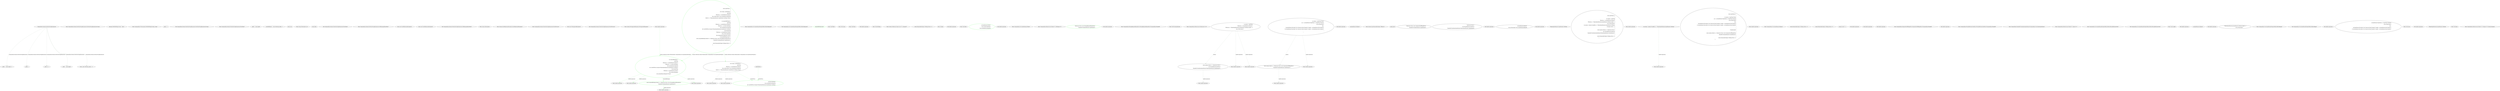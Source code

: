 digraph  {
n28 [label="CommandLine.Internal.OneCharStringEnumerator", span=""];
n0 [cluster="CommandLine.Internal.OneCharStringEnumerator.OneCharStringEnumerator(string)", label="Entry CommandLine.Internal.OneCharStringEnumerator.OneCharStringEnumerator(string)", span="37-37"];
n1 [cluster="CommandLine.Internal.OneCharStringEnumerator.OneCharStringEnumerator(string)", label="Assumes.NotNullOrEmpty(value, ''value'')", span="39-39"];
n5 [cluster="CommandLine.Utils.Assumes.NotNullOrEmpty(string, string)", label="Entry CommandLine.Utils.Assumes.NotNullOrEmpty(string, string)", span="54-54"];
n3 [cluster="CommandLine.Internal.OneCharStringEnumerator.OneCharStringEnumerator(string)", label="_index = -1", span="41-41"];
n4 [cluster="CommandLine.Internal.OneCharStringEnumerator.OneCharStringEnumerator(string)", label="Exit CommandLine.Internal.OneCharStringEnumerator.OneCharStringEnumerator(string)", span="37-37"];
n6 [cluster="CommandLine.Internal.OneCharStringEnumerator.MoveNext()", label="Entry CommandLine.Internal.OneCharStringEnumerator.MoveNext()", span="75-75"];
n7 [cluster="CommandLine.Internal.OneCharStringEnumerator.MoveNext()", label="_index < (_data.Length - 1)", span="77-77"];
n8 [cluster="CommandLine.Internal.OneCharStringEnumerator.MoveNext()", label="_index++", span="79-79"];
n11 [cluster="CommandLine.Internal.OneCharStringEnumerator.MoveNext()", label="_index = _data.Length", span="83-83"];
n9 [cluster="CommandLine.Internal.OneCharStringEnumerator.MoveNext()", label="_currentElement = _data.Substring(_index, 1)", span="80-80"];
n10 [cluster="CommandLine.Internal.OneCharStringEnumerator.MoveNext()", label="return true;", span="81-81"];
n14 [cluster="string.Substring(int, int)", label="Entry string.Substring(int, int)", span="0-0"];
n12 [cluster="CommandLine.Internal.OneCharStringEnumerator.MoveNext()", label="return false;", span="84-84"];
n13 [cluster="CommandLine.Internal.OneCharStringEnumerator.MoveNext()", label="Exit CommandLine.Internal.OneCharStringEnumerator.MoveNext()", span="75-75"];
n15 [cluster="CommandLine.Internal.OneCharStringEnumerator.GetRemainingFromNext()", label="Entry CommandLine.Internal.OneCharStringEnumerator.GetRemainingFromNext()", span="87-87"];
n16 [cluster="CommandLine.Internal.OneCharStringEnumerator.GetRemainingFromNext()", label="_index == -1", span="89-89"];
n17 [cluster="CommandLine.Internal.OneCharStringEnumerator.GetRemainingFromNext()", label="throw new InvalidOperationException();", span="89-89"];
n18 [cluster="CommandLine.Internal.OneCharStringEnumerator.GetRemainingFromNext()", label="_index > _data.Length", span="90-90"];
n19 [cluster="CommandLine.Internal.OneCharStringEnumerator.GetRemainingFromNext()", label="throw new InvalidOperationException();", span="90-90"];
n20 [cluster="CommandLine.Internal.OneCharStringEnumerator.GetRemainingFromNext()", label="return _data.Substring(_index + 1);", span="91-91"];
n21 [cluster="CommandLine.Internal.OneCharStringEnumerator.GetRemainingFromNext()", label="Exit CommandLine.Internal.OneCharStringEnumerator.GetRemainingFromNext()", span="87-87"];
n23 [cluster="string.Substring(int)", label="Entry string.Substring(int)", span="0-0"];
n22 [cluster="System.InvalidOperationException.InvalidOperationException()", label="Entry System.InvalidOperationException.InvalidOperationException()", span="0-0"];
n24 [cluster="CommandLine.Internal.OneCharStringEnumerator.MovePrevious()", label="Entry CommandLine.Internal.OneCharStringEnumerator.MovePrevious()", span="94-94"];
n25 [cluster="CommandLine.Internal.OneCharStringEnumerator.MovePrevious()", label="throw new NotSupportedException();", span="94-94"];
n26 [cluster="CommandLine.Internal.OneCharStringEnumerator.MovePrevious()", label="Exit CommandLine.Internal.OneCharStringEnumerator.MovePrevious()", span="94-94"];
n27 [cluster="System.NotSupportedException.NotSupportedException()", label="Entry System.NotSupportedException.NotSupportedException()", span="0-0"];
d33 [cluster="CommandLine.Core.SpecificationPropertyRules.EnforceRequired()", color=green, community=0, label="return specProps =>\r\n            {\r\n                List<string> setsWithTrue =\r\n                    specProps\r\n                        .Where(sp => sp.Specification.IsOption()\r\n                            && sp.Value.IsJust() && sp.Specification.Required)\r\n                        .Select(s => ((OptionSpecification)s.Specification).SetName).ToList();\r\n                \r\n                var requiredButEmpty =\r\n                    specProps\r\n                        .Where(sp => sp.Specification.IsOption())\r\n                        .Where(sp => sp.Value.IsNothing()\r\n                            && sp.Specification.Required\r\n                            && !setsWithTrue.Contains(((OptionSpecification)sp.Specification).SetName))\r\n                    .Concat(specProps\r\n                        .Where(sp => sp.Specification.IsValue()\r\n                            && sp.Value.IsNothing()\r\n                            && sp.Specification.Required)).ToList();\r\n                    if (requiredButEmpty.Any()) {\r\n                        return requiredButEmpty.Select(s => Maybe.Just<Error>(new MissingRequiredOptionError(\r\n                            NameInfo.FromSpecification(s.Specification))));\r\n                    }\r\n                    return Enumerable.Empty<Nothing<Error>>();\r\n                };", prediction=0, span="39-62"];
d32 [cluster="CommandLine.Core.SpecificationPropertyRules.EnforceRequired()", label="Entry CommandLine.Core.SpecificationPropertyRules.EnforceRequired()", span="37-37"];
d34 [cluster="CommandLine.Core.SpecificationPropertyRules.EnforceRequired()", label="Exit CommandLine.Core.SpecificationPropertyRules.EnforceRequired()", span="37-37"];
d36 [cluster="lambda expression", label="List<string> setsWithTrue =\r\n                    specProps\r\n                        .Where(sp => sp.Specification.IsOption()\r\n                            && sp.Value.IsJust() && sp.Specification.Required)\r\n                        .Select(s => ((OptionSpecification)s.Specification).SetName).ToList()", span="41-45"];
d37 [cluster="lambda expression", color=green, community=0, label="var requiredButEmpty =\r\n                    specProps\r\n                        .Where(sp => sp.Specification.IsOption())\r\n                        .Where(sp => sp.Value.IsNothing()\r\n                            && sp.Specification.Required\r\n                            && !setsWithTrue.Contains(((OptionSpecification)sp.Specification).SetName))\r\n                    .Concat(specProps\r\n                        .Where(sp => sp.Specification.IsValue()\r\n                            && sp.Value.IsNothing()\r\n                            && sp.Specification.Required)).ToList()", prediction=0, span="47-56"];
d35 [cluster="lambda expression", label="Entry lambda expression", span="39-62"];
d38 [cluster="lambda expression", color=green, community=0, label="requiredButEmpty.Any()", prediction=2, span="57-57"];
d10 [cluster="Unk.Where", label="Entry Unk.Where", span=""];
d43 [cluster="Unk.Concat", label="Entry Unk.Concat", span=""];
d42 [cluster="Unk.ToList", label="Entry Unk.ToList", span=""];
d52 [cluster="lambda expression", label="Entry lambda expression", span="49-49"];
d55 [cluster="lambda expression", label="Entry lambda expression", span="50-52"];
d60 [cluster="lambda expression", label="Entry lambda expression", span="54-56"];
d39 [cluster="lambda expression", color=green, community=0, label="return requiredButEmpty.Select(s => Maybe.Just<Error>(new MissingRequiredOptionError(\r\n                            NameInfo.FromSpecification(s.Specification))));", prediction=0, span="58-59"];
d56 [cluster="lambda expression", color=green, community=0, label="sp.Value.IsNothing()\r\n                            && sp.Specification.Required\r\n                            && !setsWithTrue.Contains(((OptionSpecification)sp.Specification).SetName)", prediction=4, span="50-52"];
d87 [label=setsWithTrue, span=""];
d57 [cluster="lambda expression", label="Exit lambda expression", span="50-52"];
d58 [cluster="Unk.IsNothing", label="Entry Unk.IsNothing", span=""];
d59 [cluster="System.Collections.Generic.List<T>.Contains(T)", label="Entry System.Collections.Generic.List<T>.Contains(T)", span="0-0"];
d40 [cluster="lambda expression", label="return Enumerable.Empty<Nothing<Error>>();", span="61-61"];
d44 [cluster="Unk.Any", label="Entry Unk.Any", span=""];
d41 [cluster="lambda expression", label="Exit lambda expression", span="39-62"];
d13 [cluster="Unk.Select", label="Entry Unk.Select", span=""];
d65 [cluster="lambda expression", label="Entry lambda expression", span="58-59"];
d61 [cluster="lambda expression", color=green, community=0, label="sp.Specification.IsValue()\r\n                            && sp.Value.IsNothing()\r\n                            && sp.Specification.Required", prediction=5, span="54-56"];
d62 [cluster="lambda expression", label="Exit lambda expression", span="54-56"];
d63 [cluster="CommandLine.Core.Specification.IsValue()", label="Entry CommandLine.Core.Specification.IsValue()", span="15-15"];
d64 [cluster="CommandLine.Infrastructure.Maybe<T>.IsNothing<T>()", label="Entry CommandLine.Infrastructure.Maybe<T>.IsNothing<T>()", span="144-144"];
d66 [cluster="lambda expression", color=green, community=0, label="Maybe.Just<Error>(new MissingRequiredOptionError(\r\n                            NameInfo.FromSpecification(s.Specification)))", prediction=6, span="58-59"];
d67 [cluster="lambda expression", label="Exit lambda expression", span="58-59"];
d68 [cluster="CommandLine.MissingRequiredOptionError.MissingRequiredOptionError(CommandLine.NameInfo)", label="Entry CommandLine.MissingRequiredOptionError.MissingRequiredOptionError(CommandLine.NameInfo)", span="283-283"];
d69 [cluster="Unk.FromSpecification", label="Entry Unk.FromSpecification", span=""];
d31 [cluster="CommandLine.Infrastructure.Maybe.Just<T>(T)", label="Entry CommandLine.Infrastructure.Maybe.Just<T>(T)", span="68-68"];
d45 [cluster="lambda expression", label="Entry lambda expression", span="43-44"];
d49 [cluster="lambda expression", label="Entry lambda expression", span="45-45"];
d4 [cluster="lambda expression", label="var options = specProps\r\n                            .Where(sp => sp.Specification.IsOption())\r\n                            .Where(sp => ((OptionSpecification)sp.Specification).SetName.Length > 0\r\n                                   && sp.Value.IsJust())", span="22-25"];
d74 [cluster="lambda expression", label="var options = specProps.Where(\r\n                        sp => sp.Specification.TargetType == TargetType.Sequence\r\n                        && sp.Value.IsJust()\r\n                        && (\r\n                            (sp.Specification.Min.IsJust() && ((Array)sp.Value.FromJust()).Length < sp.Specification.Min.FromJust())\r\n                            || (sp.Specification.Max.IsJust() && ((Array)sp.Value.FromJust()).Length > sp.Specification.Max.FromJust())\r\n                        )\r\n                    )", span="69-76"];
d54 [cluster="lambda expression", label="Exit lambda expression", span="49-49"];
d53 [cluster="lambda expression", label="sp.Specification.IsOption()", span="49-49"];
d14 [cluster="System.Linq.Enumerable.Empty<TResult>()", label="Entry System.Linq.Enumerable.Empty<TResult>()", span="0-0"];
d75 [cluster="lambda expression", label="options.Any()", span="77-77"];
d7 [cluster="lambda expression", label="return options.Select(s => Maybe.Just<Error>(\r\n                            new MutuallyExclusiveSetError(\r\n                                NameInfo.FromOptionSpecification((OptionSpecification)s.Specification))));", span="29-31"];
d76 [cluster="lambda expression", label="return options.Select(s => Maybe.Just<Error>(new SequenceOutOfRangeError(\r\n                            NameInfo.FromSpecification(s.Specification))));", span="79-80"];
d84 [cluster="lambda expression", label="Maybe.Just<Error>(new SequenceOutOfRangeError(\r\n                            NameInfo.FromSpecification(s.Specification)))", span="79-80"];
d27 [cluster="lambda expression", label="Maybe.Just<Error>(\r\n                            new MutuallyExclusiveSetError(\r\n                                NameInfo.FromOptionSpecification((OptionSpecification)s.Specification)))", span="29-31"];
d47 [cluster="lambda expression", label="Exit lambda expression", span="43-44"];
d46 [cluster="lambda expression", label="sp.Specification.IsOption()\r\n                            && sp.Value.IsJust() && sp.Specification.Required", span="43-44"];
d51 [cluster="lambda expression", label="Exit lambda expression", span="45-45"];
d50 [cluster="lambda expression", label="((OptionSpecification)s.Specification).SetName", span="45-45"];
d1 [cluster="CommandLine.Core.SpecificationPropertyRules.EnforceMutuallyExclusiveSet()", label="return specProps =>\r\n                {\r\n                    var options = specProps\r\n                            .Where(sp => sp.Specification.IsOption())\r\n                            .Where(sp => ((OptionSpecification)sp.Specification).SetName.Length > 0\r\n                                   && sp.Value.IsJust());\r\n                    var groups = options.GroupBy(g => ((OptionSpecification)g.Specification).SetName);\r\n                    if (groups.Count() > 1)\r\n                    {\r\n                        return options.Select(s => Maybe.Just<Error>(\r\n                            new MutuallyExclusiveSetError(\r\n                                NameInfo.FromOptionSpecification((OptionSpecification)s.Specification))));\r\n                    }\r\n                    return Enumerable.Empty<Nothing<Error>>();\r\n                };", span="20-34"];
d3 [cluster="lambda expression", label="Entry lambda expression", span="20-34"];
d5 [cluster="lambda expression", label="var groups = options.GroupBy(g => ((OptionSpecification)g.Specification).SetName)", span="26-26"];
d15 [cluster="lambda expression", label="Entry lambda expression", span="23-23"];
d19 [cluster="lambda expression", label="Entry lambda expression", span="24-25"];
d71 [cluster="CommandLine.Core.SpecificationPropertyRules.EnforceRange()", label="return specProps =>\r\n                {\r\n                    var options = specProps.Where(\r\n                        sp => sp.Specification.TargetType == TargetType.Sequence\r\n                        && sp.Value.IsJust()\r\n                        && (\r\n                            (sp.Specification.Min.IsJust() && ((Array)sp.Value.FromJust()).Length < sp.Specification.Min.FromJust())\r\n                            || (sp.Specification.Max.IsJust() && ((Array)sp.Value.FromJust()).Length > sp.Specification.Max.FromJust())\r\n                        )\r\n                    );\r\n                    if (options.Any())\r\n                    {\r\n                        return options.Select(s => Maybe.Just<Error>(new SequenceOutOfRangeError(\r\n                            NameInfo.FromSpecification(s.Specification))));\r\n                    }\r\n                    return Enumerable.Empty<Nothing<Error>>();\r\n                };", span="67-83"];
d73 [cluster="lambda expression", label="Entry lambda expression", span="67-83"];
d79 [cluster="lambda expression", label="Entry lambda expression", span="70-75"];
d18 [cluster="CommandLine.Core.Specification.IsOption()", label="Entry CommandLine.Core.Specification.IsOption()", span="10-10"];
d8 [cluster="lambda expression", label="return Enumerable.Empty<Nothing<Error>>();", span="33-33"];
d77 [cluster="lambda expression", label="return Enumerable.Empty<Nothing<Error>>();", span="82-82"];
d6 [cluster="lambda expression", label="groups.Count() > 1", span="27-27"];
d9 [cluster="lambda expression", label="Exit lambda expression", span="20-34"];
d26 [cluster="lambda expression", label="Entry lambda expression", span="29-31"];
d78 [cluster="lambda expression", label="Exit lambda expression", span="67-83"];
d83 [cluster="lambda expression", label="Entry lambda expression", span="79-80"];
d85 [cluster="lambda expression", label="Exit lambda expression", span="79-80"];
d86 [cluster="CommandLine.SequenceOutOfRangeError.SequenceOutOfRangeError(CommandLine.NameInfo)", label="Entry CommandLine.SequenceOutOfRangeError.SequenceOutOfRangeError(CommandLine.NameInfo)", span="316-316"];
d28 [cluster="lambda expression", label="Exit lambda expression", span="29-31"];
d29 [cluster="CommandLine.MutuallyExclusiveSetError.MutuallyExclusiveSetError(CommandLine.NameInfo)", label="Entry CommandLine.MutuallyExclusiveSetError.MutuallyExclusiveSetError(CommandLine.NameInfo)", span="294-294"];
d30 [cluster="CommandLine.NameInfo.FromOptionSpecification(CommandLine.Core.OptionSpecification)", label="Entry CommandLine.NameInfo.FromOptionSpecification(CommandLine.Core.OptionSpecification)", span="60-60"];
d48 [cluster="CommandLine.Infrastructure.Maybe<T>.IsJust<T>()", label="Entry CommandLine.Infrastructure.Maybe<T>.IsJust<T>()", span="149-149"];
d0 [cluster="CommandLine.Core.SpecificationPropertyRules.EnforceMutuallyExclusiveSet()", label="Entry CommandLine.Core.SpecificationPropertyRules.EnforceMutuallyExclusiveSet()", span="18-18"];
d2 [cluster="CommandLine.Core.SpecificationPropertyRules.EnforceMutuallyExclusiveSet()", label="Exit CommandLine.Core.SpecificationPropertyRules.EnforceMutuallyExclusiveSet()", span="18-18"];
d11 [cluster="Unk.GroupBy", label="Entry Unk.GroupBy", span=""];
d23 [cluster="lambda expression", label="Entry lambda expression", span="26-26"];
d17 [cluster="lambda expression", label="Exit lambda expression", span="23-23"];
d16 [cluster="lambda expression", label="sp.Specification.IsOption()", span="23-23"];
d21 [cluster="lambda expression", label="Exit lambda expression", span="24-25"];
d20 [cluster="lambda expression", label="((OptionSpecification)sp.Specification).SetName.Length > 0\r\n                                   && sp.Value.IsJust()", span="24-25"];
d70 [cluster="CommandLine.Core.SpecificationPropertyRules.EnforceRange()", label="Entry CommandLine.Core.SpecificationPropertyRules.EnforceRange()", span="65-65"];
d72 [cluster="CommandLine.Core.SpecificationPropertyRules.EnforceRange()", label="Exit CommandLine.Core.SpecificationPropertyRules.EnforceRange()", span="65-65"];
d81 [cluster="lambda expression", label="Exit lambda expression", span="70-75"];
d80 [cluster="lambda expression", label="sp.Specification.TargetType == TargetType.Sequence\r\n                        && sp.Value.IsJust()\r\n                        && (\r\n                            (sp.Specification.Min.IsJust() && ((Array)sp.Value.FromJust()).Length < sp.Specification.Min.FromJust())\r\n                            || (sp.Specification.Max.IsJust() && ((Array)sp.Value.FromJust()).Length > sp.Specification.Max.FromJust())\r\n                        )", span="70-75"];
d12 [cluster="Unk.Count", label="Entry Unk.Count", span=""];
d25 [cluster="lambda expression", label="Exit lambda expression", span="26-26"];
d24 [cluster="lambda expression", label="((OptionSpecification)g.Specification).SetName", span="26-26"];
d22 [cluster="Unk.IsJust", label="Entry Unk.IsJust", span=""];
d82 [cluster="CommandLine.Infrastructure.Maybe<T>.FromJust<T>(System.Exception)", label="Entry CommandLine.Infrastructure.Maybe<T>.FromJust<T>(System.Exception)", span="134-134"];
n28 -> n7  [color=darkseagreen4, key=1, label="CommandLine.Internal.OneCharStringEnumerator", style=dashed];
n28 -> n8  [color=darkseagreen4, key=1, label="CommandLine.Internal.OneCharStringEnumerator", style=dashed];
n28 -> n16  [color=darkseagreen4, key=1, label="CommandLine.Internal.OneCharStringEnumerator", style=dashed];
n28 -> n18  [color=darkseagreen4, key=1, label="CommandLine.Internal.OneCharStringEnumerator", style=dashed];
n28 -> n20  [color=darkseagreen4, key=1, label="CommandLine.Internal.OneCharStringEnumerator", style=dashed];
d33 -> d36  [color=green, key=1, label="System.Collections.Generic.IEnumerable<CommandLine.Core.SpecificationProperty>", style=dashed];
d33 -> d37  [color=green, key=1, label="System.Collections.Generic.IEnumerable<CommandLine.Core.SpecificationProperty>", style=dashed];
d36 -> d56  [color=green, key=1, label=setsWithTrue, style=dashed];
d36 -> d45  [color=darkseagreen4, key=1, label="lambda expression", style=dashed];
d36 -> d49  [color=darkseagreen4, key=1, label="lambda expression", style=dashed];
d37 -> d52  [color=green, key=1, label="lambda expression", style=dashed];
d37 -> d55  [color=green, key=1, label="lambda expression", style=dashed];
d37 -> d60  [color=green, key=1, label="lambda expression", style=dashed];
d37 -> d39  [color=green, key=1, label=requiredButEmpty, style=dashed];
d35 -> d37  [color=green, key=1, label="System.Collections.Generic.IEnumerable<CommandLine.Core.SpecificationProperty>", style=dashed];
d39 -> d65  [color=green, key=1, label="lambda expression", style=dashed];
d87 -> d56  [color=green, key=1, label=setsWithTrue, style=dashed];
d4 -> d15  [color=darkseagreen4, key=1, label="lambda expression", style=dashed];
d4 -> d19  [color=darkseagreen4, key=1, label="lambda expression", style=dashed];
d4 -> d7  [color=darkseagreen4, key=1, label=options, style=dashed];
d74 -> d79  [color=darkseagreen4, key=1, label="lambda expression", style=dashed];
d74 -> d76  [color=darkseagreen4, key=1, label=options, style=dashed];
d7 -> d26  [color=darkseagreen4, key=1, label="lambda expression", style=dashed];
d76 -> d83  [color=darkseagreen4, key=1, label="lambda expression", style=dashed];
d5 -> d23  [color=darkseagreen4, key=1, label="lambda expression", style=dashed];
}
